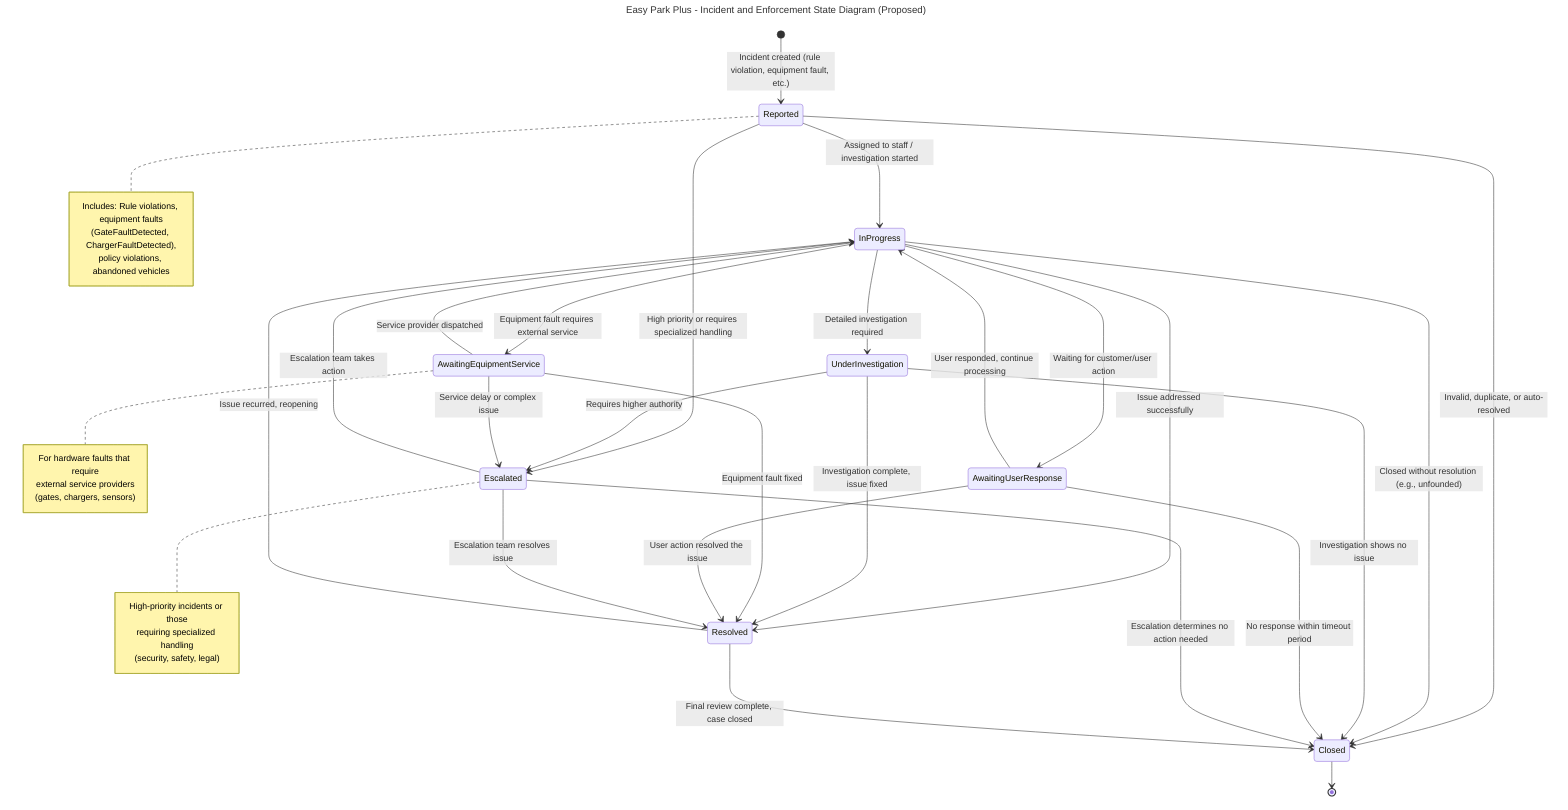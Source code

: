 ---
title: Easy Park Plus - Incident and Enforcement State Diagram (Proposed)
---

stateDiagram-v2
    [*] --> Reported : Incident created (rule violation, equipment fault, etc.)

    Reported --> InProgress : Assigned to staff / investigation started
    Reported --> Closed : Invalid, duplicate, or auto-resolved
    Reported --> Escalated : High priority or requires specialized handling

    InProgress --> UnderInvestigation : Detailed investigation required
    InProgress --> AwaitingEquipmentService : Equipment fault requires external service
    InProgress --> AwaitingUserResponse : Waiting for customer/user action
    InProgress --> Resolved : Issue addressed successfully
    InProgress --> Closed : Closed without resolution (e.g., unfounded)

    UnderInvestigation --> Resolved : Investigation complete, issue fixed
    UnderInvestigation --> Escalated : Requires higher authority
    UnderInvestigation --> Closed : Investigation shows no issue

    AwaitingEquipmentService --> InProgress : Service provider dispatched
    AwaitingEquipmentService --> Resolved : Equipment fault fixed
    AwaitingEquipmentService --> Escalated : Service delay or complex issue

    AwaitingUserResponse --> InProgress : User responded, continue processing
    AwaitingUserResponse --> Closed : No response within timeout period
    AwaitingUserResponse --> Resolved : User action resolved the issue

    Escalated --> InProgress : Escalation team takes action
    Escalated --> Resolved : Escalation team resolves issue
    Escalated --> Closed : Escalation determines no action needed

    Resolved --> Closed : Final review complete, case closed
    Resolved --> InProgress : Issue recurred, reopening

    Closed --> [*]

    note right of Reported
        Includes: Rule violations, equipment faults
        (GateFaultDetected, ChargerFaultDetected),
        policy violations, abandoned vehicles
    end note
    
    note right of AwaitingEquipmentService
        For hardware faults that require
        external service providers
        (gates, chargers, sensors)
    end note
    
    note right of Escalated
        High-priority incidents or those
        requiring specialized handling
        (security, safety, legal)
    end note
